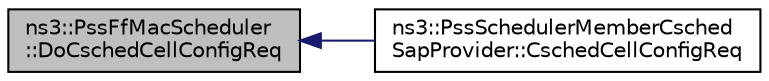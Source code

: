 digraph "ns3::PssFfMacScheduler::DoCschedCellConfigReq"
{
  edge [fontname="Helvetica",fontsize="10",labelfontname="Helvetica",labelfontsize="10"];
  node [fontname="Helvetica",fontsize="10",shape=record];
  rankdir="LR";
  Node1 [label="ns3::PssFfMacScheduler\l::DoCschedCellConfigReq",height=0.2,width=0.4,color="black", fillcolor="grey75", style="filled", fontcolor="black"];
  Node1 -> Node2 [dir="back",color="midnightblue",fontsize="10",style="solid"];
  Node2 [label="ns3::PssSchedulerMemberCsched\lSapProvider::CschedCellConfigReq",height=0.2,width=0.4,color="black", fillcolor="white", style="filled",URL="$d6/d4b/classns3_1_1PssSchedulerMemberCschedSapProvider.html#ac6119cf011f6559c7300ad1a307265b3",tooltip="CSCHED_CELL_CONFIG_REQ. "];
}
